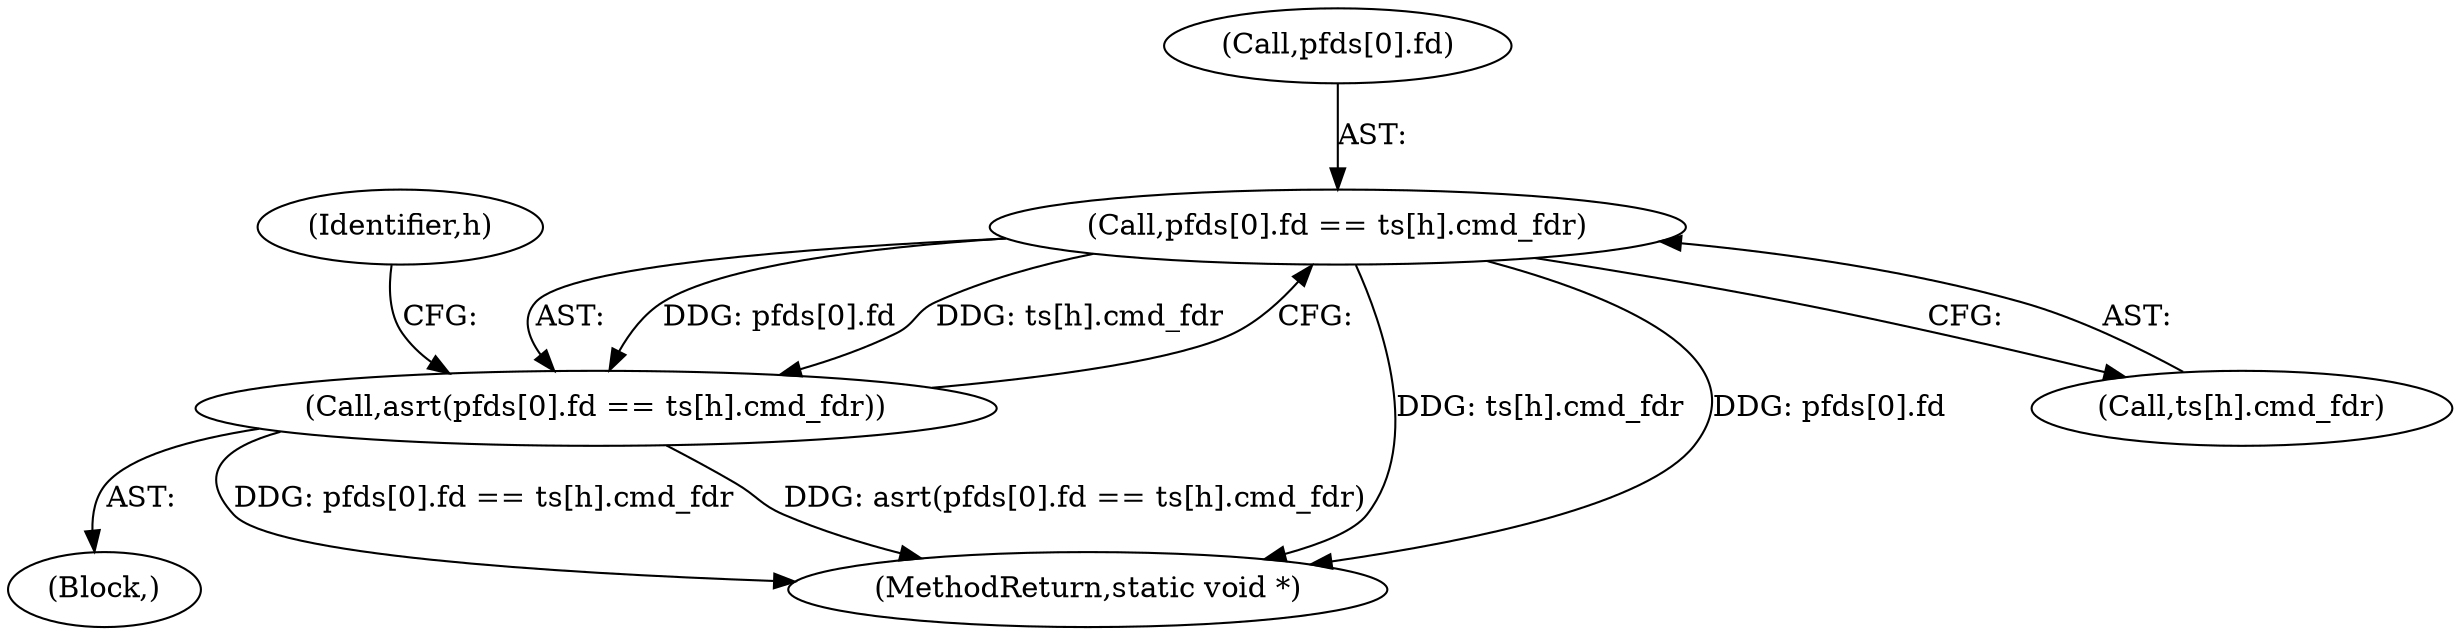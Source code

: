 digraph "0_Android_472271b153c5dc53c28beac55480a8d8434b2d5c_44@array" {
"1000164" [label="(Call,pfds[0].fd == ts[h].cmd_fdr)"];
"1000163" [label="(Call,asrt(pfds[0].fd == ts[h].cmd_fdr))"];
"1000162" [label="(Block,)"];
"1000164" [label="(Call,pfds[0].fd == ts[h].cmd_fdr)"];
"1000178" [label="(Identifier,h)"];
"1000163" [label="(Call,asrt(pfds[0].fd == ts[h].cmd_fdr))"];
"1000165" [label="(Call,pfds[0].fd)"];
"1000215" [label="(MethodReturn,static void *)"];
"1000170" [label="(Call,ts[h].cmd_fdr)"];
"1000164" -> "1000163"  [label="AST: "];
"1000164" -> "1000170"  [label="CFG: "];
"1000165" -> "1000164"  [label="AST: "];
"1000170" -> "1000164"  [label="AST: "];
"1000163" -> "1000164"  [label="CFG: "];
"1000164" -> "1000215"  [label="DDG: ts[h].cmd_fdr"];
"1000164" -> "1000215"  [label="DDG: pfds[0].fd"];
"1000164" -> "1000163"  [label="DDG: pfds[0].fd"];
"1000164" -> "1000163"  [label="DDG: ts[h].cmd_fdr"];
"1000163" -> "1000162"  [label="AST: "];
"1000178" -> "1000163"  [label="CFG: "];
"1000163" -> "1000215"  [label="DDG: pfds[0].fd == ts[h].cmd_fdr"];
"1000163" -> "1000215"  [label="DDG: asrt(pfds[0].fd == ts[h].cmd_fdr)"];
}
